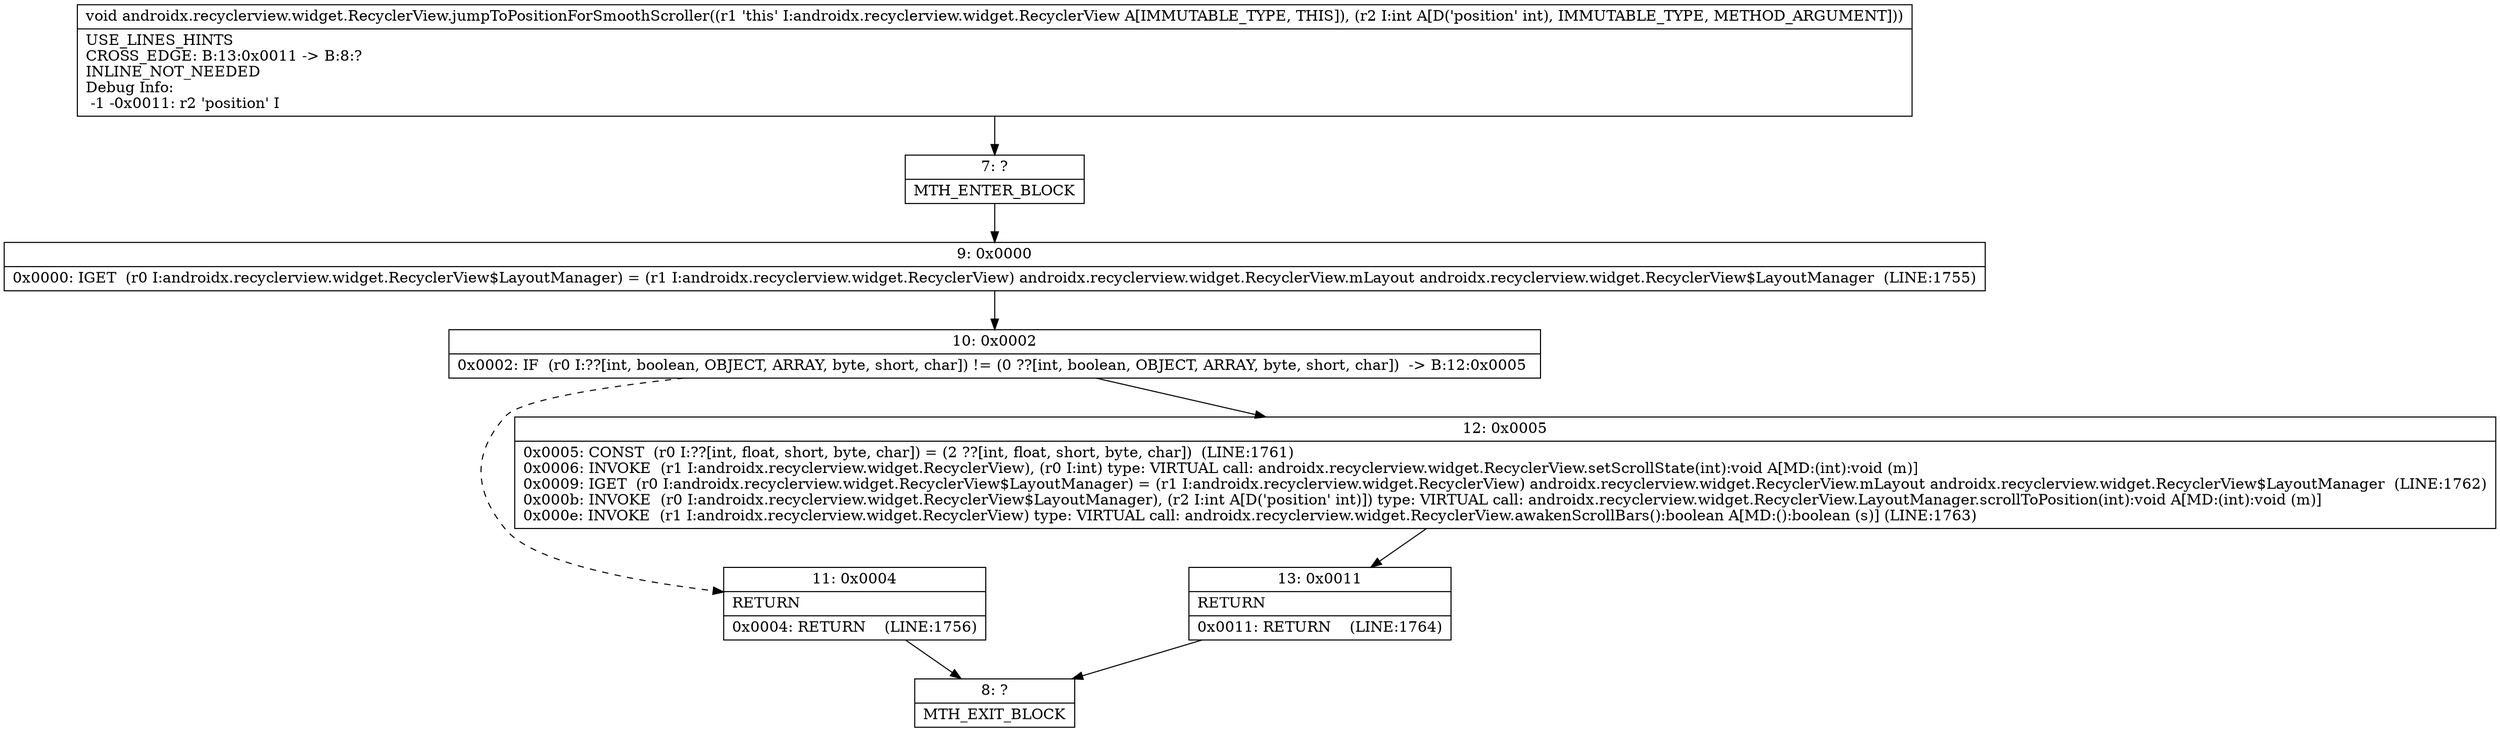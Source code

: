 digraph "CFG forandroidx.recyclerview.widget.RecyclerView.jumpToPositionForSmoothScroller(I)V" {
Node_7 [shape=record,label="{7\:\ ?|MTH_ENTER_BLOCK\l}"];
Node_9 [shape=record,label="{9\:\ 0x0000|0x0000: IGET  (r0 I:androidx.recyclerview.widget.RecyclerView$LayoutManager) = (r1 I:androidx.recyclerview.widget.RecyclerView) androidx.recyclerview.widget.RecyclerView.mLayout androidx.recyclerview.widget.RecyclerView$LayoutManager  (LINE:1755)\l}"];
Node_10 [shape=record,label="{10\:\ 0x0002|0x0002: IF  (r0 I:??[int, boolean, OBJECT, ARRAY, byte, short, char]) != (0 ??[int, boolean, OBJECT, ARRAY, byte, short, char])  \-\> B:12:0x0005 \l}"];
Node_11 [shape=record,label="{11\:\ 0x0004|RETURN\l|0x0004: RETURN    (LINE:1756)\l}"];
Node_8 [shape=record,label="{8\:\ ?|MTH_EXIT_BLOCK\l}"];
Node_12 [shape=record,label="{12\:\ 0x0005|0x0005: CONST  (r0 I:??[int, float, short, byte, char]) = (2 ??[int, float, short, byte, char])  (LINE:1761)\l0x0006: INVOKE  (r1 I:androidx.recyclerview.widget.RecyclerView), (r0 I:int) type: VIRTUAL call: androidx.recyclerview.widget.RecyclerView.setScrollState(int):void A[MD:(int):void (m)]\l0x0009: IGET  (r0 I:androidx.recyclerview.widget.RecyclerView$LayoutManager) = (r1 I:androidx.recyclerview.widget.RecyclerView) androidx.recyclerview.widget.RecyclerView.mLayout androidx.recyclerview.widget.RecyclerView$LayoutManager  (LINE:1762)\l0x000b: INVOKE  (r0 I:androidx.recyclerview.widget.RecyclerView$LayoutManager), (r2 I:int A[D('position' int)]) type: VIRTUAL call: androidx.recyclerview.widget.RecyclerView.LayoutManager.scrollToPosition(int):void A[MD:(int):void (m)]\l0x000e: INVOKE  (r1 I:androidx.recyclerview.widget.RecyclerView) type: VIRTUAL call: androidx.recyclerview.widget.RecyclerView.awakenScrollBars():boolean A[MD:():boolean (s)] (LINE:1763)\l}"];
Node_13 [shape=record,label="{13\:\ 0x0011|RETURN\l|0x0011: RETURN    (LINE:1764)\l}"];
MethodNode[shape=record,label="{void androidx.recyclerview.widget.RecyclerView.jumpToPositionForSmoothScroller((r1 'this' I:androidx.recyclerview.widget.RecyclerView A[IMMUTABLE_TYPE, THIS]), (r2 I:int A[D('position' int), IMMUTABLE_TYPE, METHOD_ARGUMENT]))  | USE_LINES_HINTS\lCROSS_EDGE: B:13:0x0011 \-\> B:8:?\lINLINE_NOT_NEEDED\lDebug Info:\l  \-1 \-0x0011: r2 'position' I\l}"];
MethodNode -> Node_7;Node_7 -> Node_9;
Node_9 -> Node_10;
Node_10 -> Node_11[style=dashed];
Node_10 -> Node_12;
Node_11 -> Node_8;
Node_12 -> Node_13;
Node_13 -> Node_8;
}

